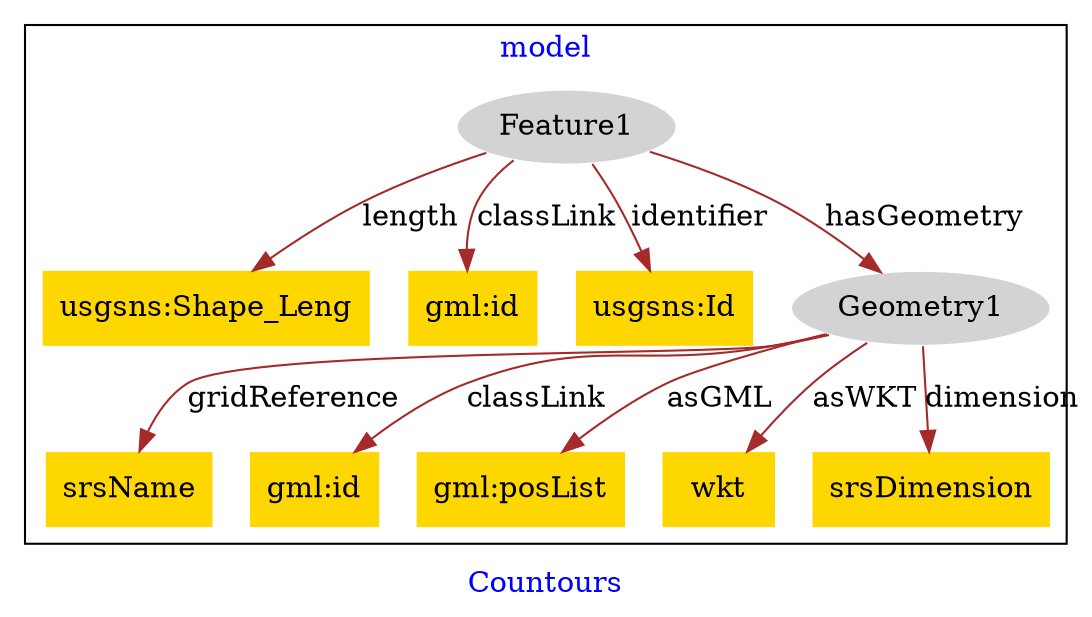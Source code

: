 digraph n0 {
fontcolor="blue"
remincross="true"
label="Countours"
subgraph cluster {
label="model"
n2[style="filled",color="white",fillcolor="lightgray",label="Feature1"];
n3[shape="plaintext",style="filled",fillcolor="gold",label="usgsns:Shape_Leng"];
n4[shape="plaintext",style="filled",fillcolor="gold",label="gml:id"];
n5[shape="plaintext",style="filled",fillcolor="gold",label="usgsns:Id"];
n6[style="filled",color="white",fillcolor="lightgray",label="Geometry1"];
n7[shape="plaintext",style="filled",fillcolor="gold",label="srsName"];
n8[shape="plaintext",style="filled",fillcolor="gold",label="gml:id"];
n9[shape="plaintext",style="filled",fillcolor="gold",label="gml:posList"];
n10[shape="plaintext",style="filled",fillcolor="gold",label="wkt"];
n11[shape="plaintext",style="filled",fillcolor="gold",label="srsDimension"];
}
n2 -> n3[color="brown",fontcolor="black",label="length"]
n2 -> n4[color="brown",fontcolor="black",label="classLink"]
n2 -> n5[color="brown",fontcolor="black",label="identifier"]
n2 -> n6[color="brown",fontcolor="black",label="hasGeometry"]
n6 -> n7[color="brown",fontcolor="black",label="gridReference"]
n6 -> n8[color="brown",fontcolor="black",label="classLink"]
n6 -> n9[color="brown",fontcolor="black",label="asGML"]
n6 -> n10[color="brown",fontcolor="black",label="asWKT"]
n6 -> n11[color="brown",fontcolor="black",label="dimension"]
}
